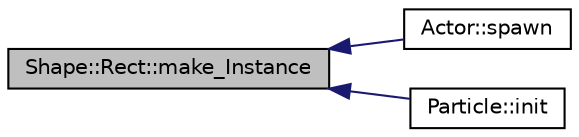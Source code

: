 digraph "Shape::Rect::make_Instance"
{
  edge [fontname="Helvetica",fontsize="10",labelfontname="Helvetica",labelfontsize="10"];
  node [fontname="Helvetica",fontsize="10",shape=record];
  rankdir="LR";
  Node10 [label="Shape::Rect::make_Instance",height=0.2,width=0.4,color="black", fillcolor="grey75", style="filled", fontcolor="black"];
  Node10 -> Node11 [dir="back",color="midnightblue",fontsize="10",style="solid"];
  Node11 [label="Actor::spawn",height=0.2,width=0.4,color="black", fillcolor="white", style="filled",URL="$namespace_actor.html#ab5468479b7705db60362fb26340d0c7b"];
  Node10 -> Node12 [dir="back",color="midnightblue",fontsize="10",style="solid"];
  Node12 [label="Particle::init",height=0.2,width=0.4,color="black", fillcolor="white", style="filled",URL="$namespace_particle.html#adc41f88d0e886694850badfb2a50c914"];
}
